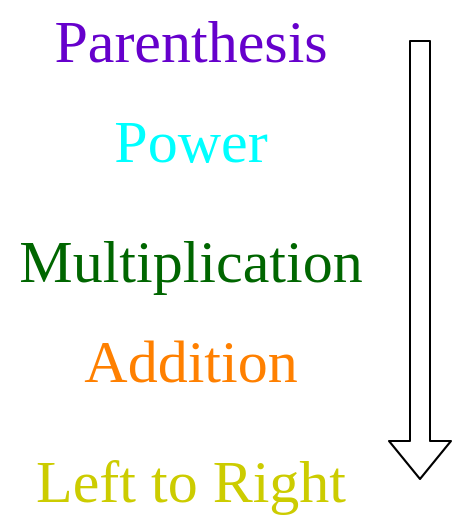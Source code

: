 <mxfile>
    <diagram id="iNNgSTABh2piS-JZbBgS" name="Page-1">
        <mxGraphModel dx="1074" dy="472" grid="1" gridSize="10" guides="1" tooltips="1" connect="1" arrows="1" fold="1" page="1" pageScale="1" pageWidth="850" pageHeight="1100" math="0" shadow="0">
            <root>
                <mxCell id="0"/>
                <mxCell id="1" parent="0"/>
                <mxCell id="52" value="Parenthesis" style="text;html=1;align=center;verticalAlign=middle;resizable=0;points=[];autosize=1;strokeColor=none;fillColor=none;fontFamily=Times New Roman;fontSize=30;fontColor=#6600CC;" parent="1" vertex="1">
                    <mxGeometry x="350" y="180" width="150" height="40" as="geometry"/>
                </mxCell>
                <mxCell id="72" value="Power" style="text;html=1;align=center;verticalAlign=middle;resizable=0;points=[];autosize=1;strokeColor=none;fillColor=none;fontFamily=Times New Roman;fontSize=30;fontColor=#00FFFF;" vertex="1" parent="1">
                    <mxGeometry x="380" y="230" width="90" height="40" as="geometry"/>
                </mxCell>
                <mxCell id="73" value="Multiplication" style="text;html=1;align=center;verticalAlign=middle;resizable=0;points=[];autosize=1;strokeColor=none;fillColor=none;fontFamily=Times New Roman;fontSize=30;fontColor=#006600;" vertex="1" parent="1">
                    <mxGeometry x="330" y="290" width="190" height="40" as="geometry"/>
                </mxCell>
                <mxCell id="74" value="Addition" style="text;html=1;align=center;verticalAlign=middle;resizable=0;points=[];autosize=1;strokeColor=none;fillColor=none;fontFamily=Times New Roman;fontSize=30;fontColor=#FF8000;" vertex="1" parent="1">
                    <mxGeometry x="365" y="340" width="120" height="40" as="geometry"/>
                </mxCell>
                <mxCell id="75" value="Left to Right" style="text;html=1;align=center;verticalAlign=middle;resizable=0;points=[];autosize=1;strokeColor=none;fillColor=none;fontFamily=Times New Roman;fontSize=30;fontColor=#CCCC00;" vertex="1" parent="1">
                    <mxGeometry x="340" y="400" width="170" height="40" as="geometry"/>
                </mxCell>
                <mxCell id="77" value="" style="shape=flexArrow;endArrow=classic;html=1;fontColor=#CCCC00;fillColor=#FFFFFF;strokeWidth=1;shadow=0;" edge="1" parent="1">
                    <mxGeometry width="50" height="50" relative="1" as="geometry">
                        <mxPoint x="540" y="200" as="sourcePoint"/>
                        <mxPoint x="540" y="420" as="targetPoint"/>
                    </mxGeometry>
                </mxCell>
            </root>
        </mxGraphModel>
    </diagram>
</mxfile>